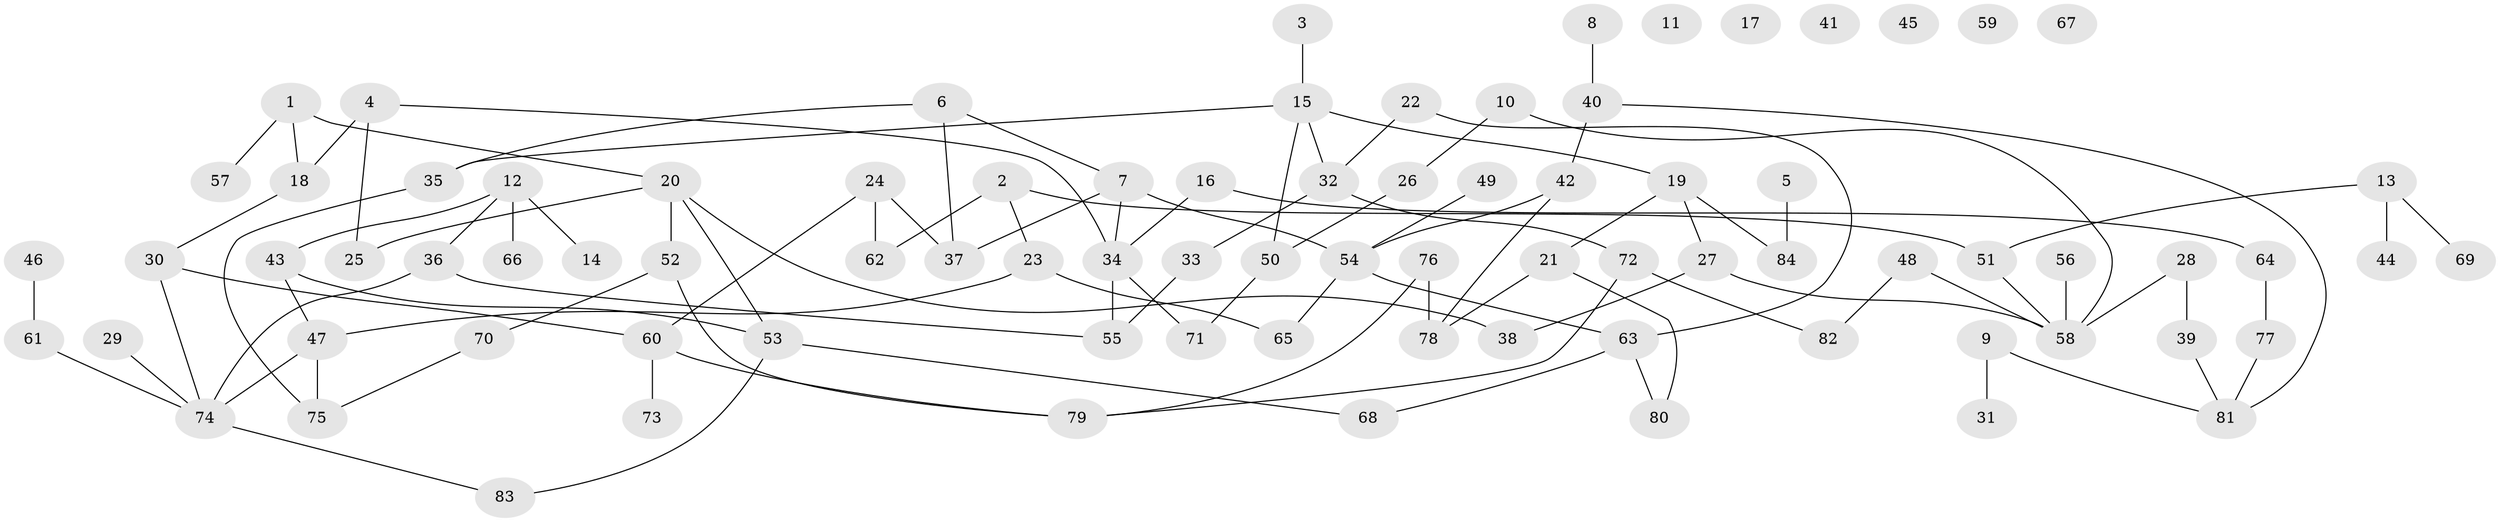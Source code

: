 // coarse degree distribution, {2: 0.16129032258064516, 5: 0.16129032258064516, 4: 0.3225806451612903, 3: 0.1935483870967742, 6: 0.06451612903225806, 1: 0.0967741935483871}
// Generated by graph-tools (version 1.1) at 2025/48/03/04/25 22:48:03]
// undirected, 84 vertices, 103 edges
graph export_dot {
  node [color=gray90,style=filled];
  1;
  2;
  3;
  4;
  5;
  6;
  7;
  8;
  9;
  10;
  11;
  12;
  13;
  14;
  15;
  16;
  17;
  18;
  19;
  20;
  21;
  22;
  23;
  24;
  25;
  26;
  27;
  28;
  29;
  30;
  31;
  32;
  33;
  34;
  35;
  36;
  37;
  38;
  39;
  40;
  41;
  42;
  43;
  44;
  45;
  46;
  47;
  48;
  49;
  50;
  51;
  52;
  53;
  54;
  55;
  56;
  57;
  58;
  59;
  60;
  61;
  62;
  63;
  64;
  65;
  66;
  67;
  68;
  69;
  70;
  71;
  72;
  73;
  74;
  75;
  76;
  77;
  78;
  79;
  80;
  81;
  82;
  83;
  84;
  1 -- 18;
  1 -- 20;
  1 -- 57;
  2 -- 23;
  2 -- 51;
  2 -- 62;
  3 -- 15;
  4 -- 18;
  4 -- 25;
  4 -- 34;
  5 -- 84;
  6 -- 7;
  6 -- 35;
  6 -- 37;
  7 -- 34;
  7 -- 37;
  7 -- 54;
  8 -- 40;
  9 -- 31;
  9 -- 81;
  10 -- 26;
  10 -- 58;
  12 -- 14;
  12 -- 36;
  12 -- 43;
  12 -- 66;
  13 -- 44;
  13 -- 51;
  13 -- 69;
  15 -- 19;
  15 -- 32;
  15 -- 35;
  15 -- 50;
  16 -- 34;
  16 -- 64;
  18 -- 30;
  19 -- 21;
  19 -- 27;
  19 -- 84;
  20 -- 25;
  20 -- 38;
  20 -- 52;
  20 -- 53;
  21 -- 78;
  21 -- 80;
  22 -- 32;
  22 -- 63;
  23 -- 47;
  23 -- 65;
  24 -- 37;
  24 -- 60;
  24 -- 62;
  26 -- 50;
  27 -- 38;
  27 -- 58;
  28 -- 39;
  28 -- 58;
  29 -- 74;
  30 -- 60;
  30 -- 74;
  32 -- 33;
  32 -- 72;
  33 -- 55;
  34 -- 55;
  34 -- 71;
  35 -- 75;
  36 -- 55;
  36 -- 74;
  39 -- 81;
  40 -- 42;
  40 -- 81;
  42 -- 54;
  42 -- 78;
  43 -- 47;
  43 -- 53;
  46 -- 61;
  47 -- 74;
  47 -- 75;
  48 -- 58;
  48 -- 82;
  49 -- 54;
  50 -- 71;
  51 -- 58;
  52 -- 70;
  52 -- 79;
  53 -- 68;
  53 -- 83;
  54 -- 63;
  54 -- 65;
  56 -- 58;
  60 -- 73;
  60 -- 79;
  61 -- 74;
  63 -- 68;
  63 -- 80;
  64 -- 77;
  70 -- 75;
  72 -- 79;
  72 -- 82;
  74 -- 83;
  76 -- 78;
  76 -- 79;
  77 -- 81;
}

